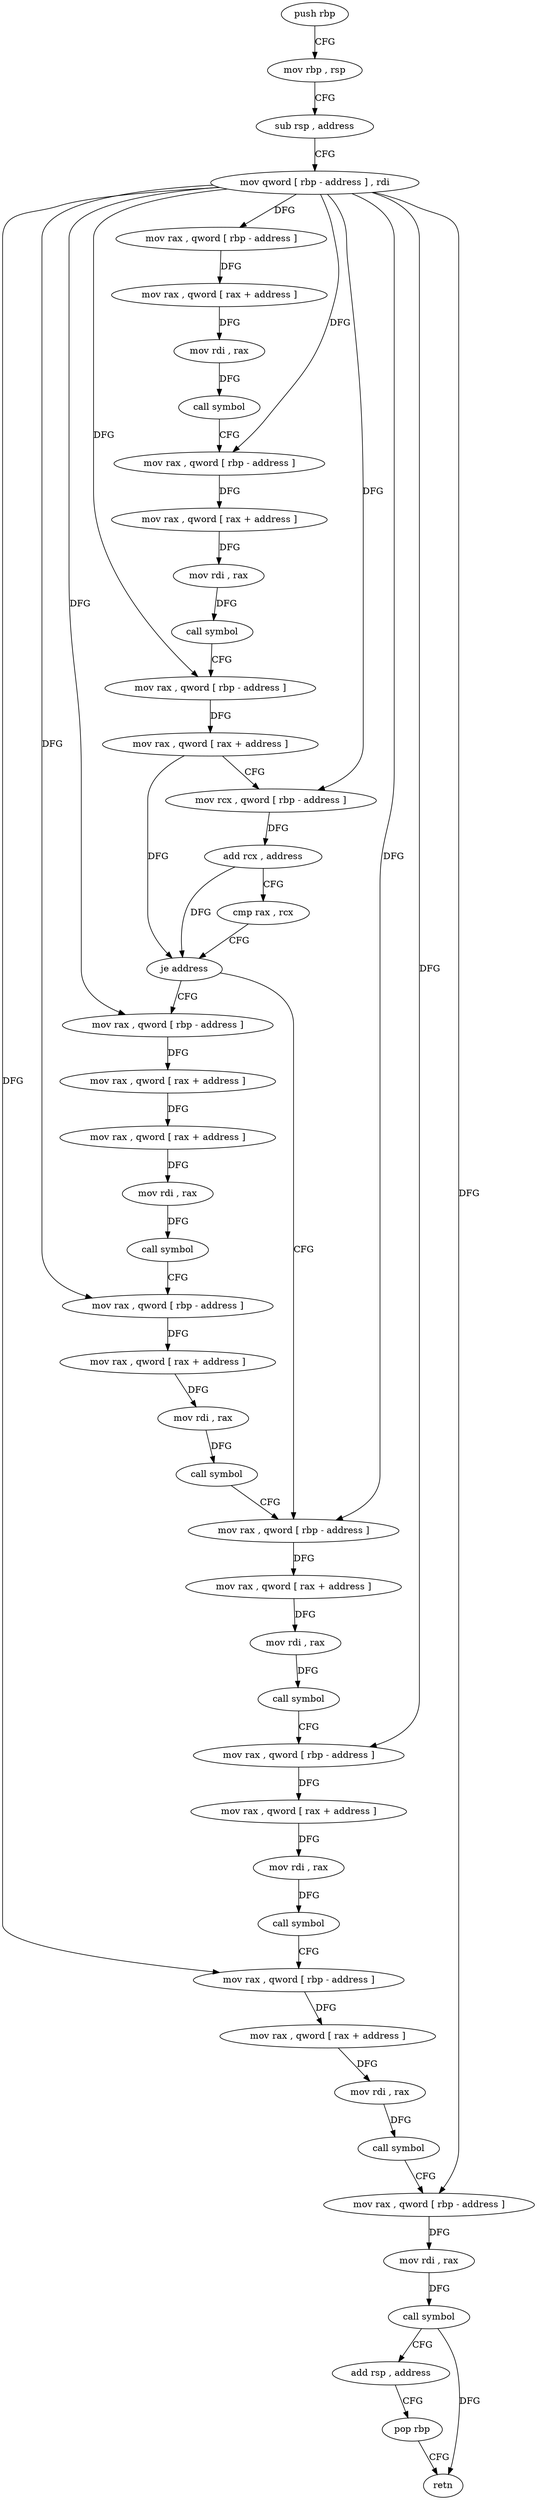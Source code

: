 digraph "func" {
"4234832" [label = "push rbp" ]
"4234833" [label = "mov rbp , rsp" ]
"4234836" [label = "sub rsp , address" ]
"4234840" [label = "mov qword [ rbp - address ] , rdi" ]
"4234844" [label = "mov rax , qword [ rbp - address ]" ]
"4234848" [label = "mov rax , qword [ rax + address ]" ]
"4234852" [label = "mov rdi , rax" ]
"4234855" [label = "call symbol" ]
"4234860" [label = "mov rax , qword [ rbp - address ]" ]
"4234864" [label = "mov rax , qword [ rax + address ]" ]
"4234868" [label = "mov rdi , rax" ]
"4234871" [label = "call symbol" ]
"4234876" [label = "mov rax , qword [ rbp - address ]" ]
"4234880" [label = "mov rax , qword [ rax + address ]" ]
"4234884" [label = "mov rcx , qword [ rbp - address ]" ]
"4234888" [label = "add rcx , address" ]
"4234895" [label = "cmp rax , rcx" ]
"4234898" [label = "je address" ]
"4234940" [label = "mov rax , qword [ rbp - address ]" ]
"4234904" [label = "mov rax , qword [ rbp - address ]" ]
"4234944" [label = "mov rax , qword [ rax + address ]" ]
"4234948" [label = "mov rdi , rax" ]
"4234951" [label = "call symbol" ]
"4234956" [label = "mov rax , qword [ rbp - address ]" ]
"4234960" [label = "mov rax , qword [ rax + address ]" ]
"4234964" [label = "mov rdi , rax" ]
"4234967" [label = "call symbol" ]
"4234972" [label = "mov rax , qword [ rbp - address ]" ]
"4234976" [label = "mov rax , qword [ rax + address ]" ]
"4234980" [label = "mov rdi , rax" ]
"4234983" [label = "call symbol" ]
"4234988" [label = "mov rax , qword [ rbp - address ]" ]
"4234992" [label = "mov rdi , rax" ]
"4234995" [label = "call symbol" ]
"4235000" [label = "add rsp , address" ]
"4235004" [label = "pop rbp" ]
"4235005" [label = "retn" ]
"4234908" [label = "mov rax , qword [ rax + address ]" ]
"4234912" [label = "mov rax , qword [ rax + address ]" ]
"4234916" [label = "mov rdi , rax" ]
"4234919" [label = "call symbol" ]
"4234924" [label = "mov rax , qword [ rbp - address ]" ]
"4234928" [label = "mov rax , qword [ rax + address ]" ]
"4234932" [label = "mov rdi , rax" ]
"4234935" [label = "call symbol" ]
"4234832" -> "4234833" [ label = "CFG" ]
"4234833" -> "4234836" [ label = "CFG" ]
"4234836" -> "4234840" [ label = "CFG" ]
"4234840" -> "4234844" [ label = "DFG" ]
"4234840" -> "4234860" [ label = "DFG" ]
"4234840" -> "4234876" [ label = "DFG" ]
"4234840" -> "4234884" [ label = "DFG" ]
"4234840" -> "4234940" [ label = "DFG" ]
"4234840" -> "4234956" [ label = "DFG" ]
"4234840" -> "4234972" [ label = "DFG" ]
"4234840" -> "4234988" [ label = "DFG" ]
"4234840" -> "4234904" [ label = "DFG" ]
"4234840" -> "4234924" [ label = "DFG" ]
"4234844" -> "4234848" [ label = "DFG" ]
"4234848" -> "4234852" [ label = "DFG" ]
"4234852" -> "4234855" [ label = "DFG" ]
"4234855" -> "4234860" [ label = "CFG" ]
"4234860" -> "4234864" [ label = "DFG" ]
"4234864" -> "4234868" [ label = "DFG" ]
"4234868" -> "4234871" [ label = "DFG" ]
"4234871" -> "4234876" [ label = "CFG" ]
"4234876" -> "4234880" [ label = "DFG" ]
"4234880" -> "4234884" [ label = "CFG" ]
"4234880" -> "4234898" [ label = "DFG" ]
"4234884" -> "4234888" [ label = "DFG" ]
"4234888" -> "4234895" [ label = "CFG" ]
"4234888" -> "4234898" [ label = "DFG" ]
"4234895" -> "4234898" [ label = "CFG" ]
"4234898" -> "4234940" [ label = "CFG" ]
"4234898" -> "4234904" [ label = "CFG" ]
"4234940" -> "4234944" [ label = "DFG" ]
"4234904" -> "4234908" [ label = "DFG" ]
"4234944" -> "4234948" [ label = "DFG" ]
"4234948" -> "4234951" [ label = "DFG" ]
"4234951" -> "4234956" [ label = "CFG" ]
"4234956" -> "4234960" [ label = "DFG" ]
"4234960" -> "4234964" [ label = "DFG" ]
"4234964" -> "4234967" [ label = "DFG" ]
"4234967" -> "4234972" [ label = "CFG" ]
"4234972" -> "4234976" [ label = "DFG" ]
"4234976" -> "4234980" [ label = "DFG" ]
"4234980" -> "4234983" [ label = "DFG" ]
"4234983" -> "4234988" [ label = "CFG" ]
"4234988" -> "4234992" [ label = "DFG" ]
"4234992" -> "4234995" [ label = "DFG" ]
"4234995" -> "4235000" [ label = "CFG" ]
"4234995" -> "4235005" [ label = "DFG" ]
"4235000" -> "4235004" [ label = "CFG" ]
"4235004" -> "4235005" [ label = "CFG" ]
"4234908" -> "4234912" [ label = "DFG" ]
"4234912" -> "4234916" [ label = "DFG" ]
"4234916" -> "4234919" [ label = "DFG" ]
"4234919" -> "4234924" [ label = "CFG" ]
"4234924" -> "4234928" [ label = "DFG" ]
"4234928" -> "4234932" [ label = "DFG" ]
"4234932" -> "4234935" [ label = "DFG" ]
"4234935" -> "4234940" [ label = "CFG" ]
}
